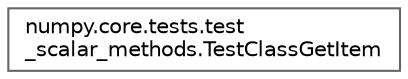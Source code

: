 digraph "Graphical Class Hierarchy"
{
 // LATEX_PDF_SIZE
  bgcolor="transparent";
  edge [fontname=Helvetica,fontsize=10,labelfontname=Helvetica,labelfontsize=10];
  node [fontname=Helvetica,fontsize=10,shape=box,height=0.2,width=0.4];
  rankdir="LR";
  Node0 [id="Node000000",label="numpy.core.tests.test\l_scalar_methods.TestClassGetItem",height=0.2,width=0.4,color="grey40", fillcolor="white", style="filled",URL="$df/d0f/classnumpy_1_1core_1_1tests_1_1test__scalar__methods_1_1TestClassGetItem.html",tooltip=" "];
}
